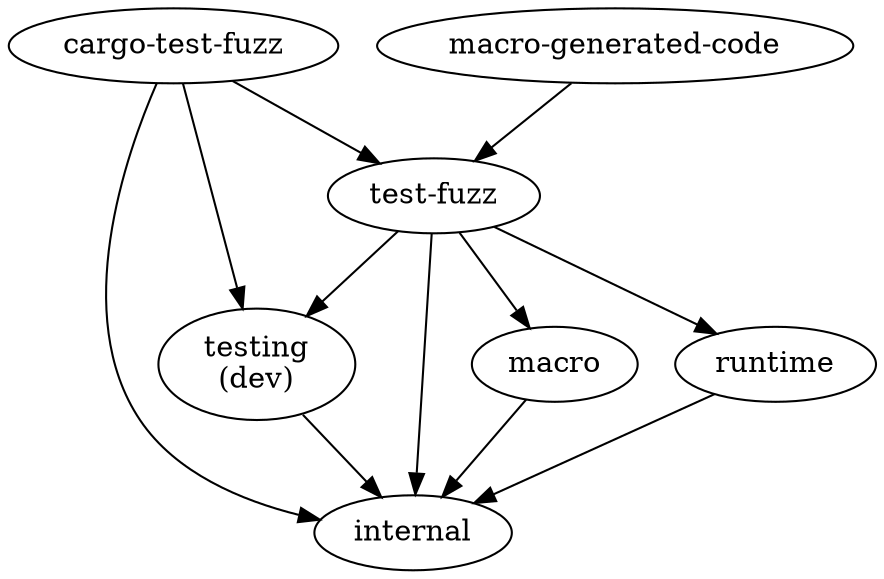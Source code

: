 digraph {
    "cargo-test-fuzz" -> "internal"
    "cargo-test-fuzz" -> "test-fuzz"
    "cargo-test-fuzz" -> "testing\n(dev)"
    "macro" -> "internal"
    "macro-generated-code" -> "test-fuzz"
    "runtime" -> "internal"
    "test-fuzz" -> "internal"
    "test-fuzz" -> "macro"
    "test-fuzz" -> "runtime"
    "test-fuzz" -> "testing\n(dev)"
    "testing\n(dev)" -> "internal"
}
